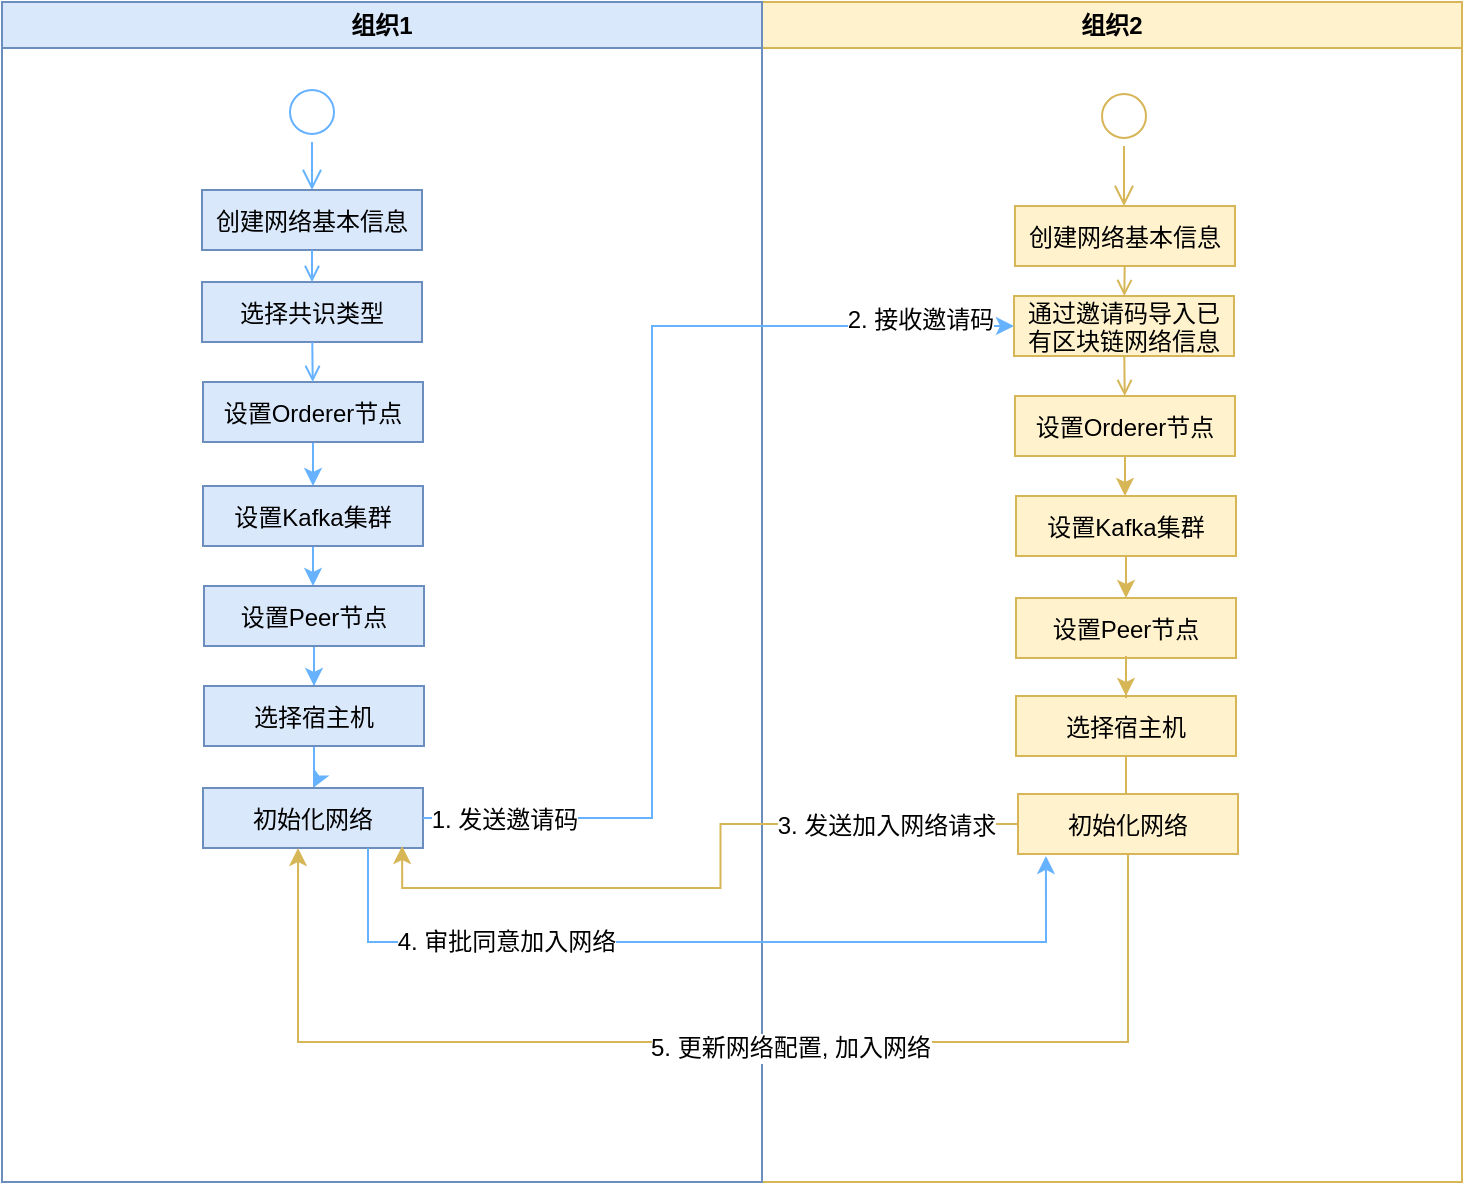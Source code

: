 <mxfile version="11.3.1" type="github" pages="1"><diagram id="x8NNEcimUP0-5_pCZJzI" name="Page-1"><mxGraphModel dx="1096" dy="633" grid="0" gridSize="10" guides="1" tooltips="1" connect="1" arrows="1" fold="1" page="1" pageScale="1" pageWidth="3300" pageHeight="4681" math="0" shadow="0"><root><mxCell id="0"/><mxCell id="1" parent="0"/><mxCell id="lI8whCjla08CDnoV7UKN-1" value="组织2" style="swimlane;whiteSpace=wrap;startSize=23;fillColor=#fff2cc;strokeColor=#d6b656;" parent="1" vertex="1"><mxGeometry x="420" y="40" width="350" height="590" as="geometry"/></mxCell><mxCell id="lI8whCjla08CDnoV7UKN-2" value="" style="ellipse;shape=startState;fillColor=none;strokeColor=#d6b656;" parent="lI8whCjla08CDnoV7UKN-1" vertex="1"><mxGeometry x="166" y="42" width="30" height="30" as="geometry"/></mxCell><mxCell id="lI8whCjla08CDnoV7UKN-3" value="" style="edgeStyle=elbowEdgeStyle;elbow=horizontal;verticalAlign=bottom;endArrow=open;endSize=8;strokeColor=#d6b656;endFill=1;rounded=0;fillColor=#fff2cc;" parent="lI8whCjla08CDnoV7UKN-1" target="lI8whCjla08CDnoV7UKN-4" edge="1"><mxGeometry x="1" y="-88" as="geometry"><mxPoint x="16" y="-18" as="targetPoint"/><mxPoint x="181" y="72" as="sourcePoint"/></mxGeometry></mxCell><mxCell id="lI8whCjla08CDnoV7UKN-4" value="创建网络基本信息" style="fillColor=#fff2cc;strokeColor=#d6b656;" parent="lI8whCjla08CDnoV7UKN-1" vertex="1"><mxGeometry x="126.5" y="102" width="110" height="30" as="geometry"/></mxCell><mxCell id="lI8whCjla08CDnoV7UKN-5" value="通过邀请码导入已&#10;有区块链网络信息" style="fillColor=#fff2cc;strokeColor=#d6b656;" parent="lI8whCjla08CDnoV7UKN-1" vertex="1"><mxGeometry x="126" y="147" width="110" height="30" as="geometry"/></mxCell><mxCell id="lI8whCjla08CDnoV7UKN-6" value="" style="endArrow=open;strokeColor=#d6b656;endFill=1;rounded=0;fillColor=#fff2cc;" parent="lI8whCjla08CDnoV7UKN-1" source="lI8whCjla08CDnoV7UKN-4" target="lI8whCjla08CDnoV7UKN-5" edge="1"><mxGeometry relative="1" as="geometry"/></mxCell><mxCell id="lI8whCjla08CDnoV7UKN-7" value="设置Orderer节点" style="fillColor=#fff2cc;strokeColor=#d6b656;" parent="lI8whCjla08CDnoV7UKN-1" vertex="1"><mxGeometry x="126.5" y="197" width="110" height="30" as="geometry"/></mxCell><mxCell id="lI8whCjla08CDnoV7UKN-8" value="设置Kafka集群" style="fillColor=#fff2cc;strokeColor=#d6b656;" parent="lI8whCjla08CDnoV7UKN-1" vertex="1"><mxGeometry x="127" y="247" width="110" height="30" as="geometry"/></mxCell><mxCell id="lI8whCjla08CDnoV7UKN-9" value="" style="edgeStyle=orthogonalEdgeStyle;rounded=0;orthogonalLoop=1;jettySize=auto;html=1;strokeColor=#d6b656;fillColor=#fff2cc;" parent="lI8whCjla08CDnoV7UKN-1" source="lI8whCjla08CDnoV7UKN-7" target="lI8whCjla08CDnoV7UKN-8" edge="1"><mxGeometry relative="1" as="geometry"/></mxCell><mxCell id="lI8whCjla08CDnoV7UKN-10" value="设置Peer节点" style="fillColor=#fff2cc;strokeColor=#d6b656;" parent="lI8whCjla08CDnoV7UKN-1" vertex="1"><mxGeometry x="127" y="298" width="110" height="30" as="geometry"/></mxCell><mxCell id="lI8whCjla08CDnoV7UKN-11" value="" style="edgeStyle=orthogonalEdgeStyle;rounded=0;orthogonalLoop=1;jettySize=auto;html=1;strokeColor=#d6b656;fillColor=#fff2cc;" parent="lI8whCjla08CDnoV7UKN-1" source="lI8whCjla08CDnoV7UKN-8" target="lI8whCjla08CDnoV7UKN-10" edge="1"><mxGeometry relative="1" as="geometry"/></mxCell><mxCell id="lI8whCjla08CDnoV7UKN-12" value="选择宿主机" style="fillColor=#fff2cc;strokeColor=#d6b656;" parent="lI8whCjla08CDnoV7UKN-1" vertex="1"><mxGeometry x="127" y="347" width="110" height="30" as="geometry"/></mxCell><mxCell id="lI8whCjla08CDnoV7UKN-13" value="" style="edgeStyle=orthogonalEdgeStyle;rounded=0;orthogonalLoop=1;jettySize=auto;html=1;strokeColor=#d6b656;fillColor=#fff2cc;" parent="lI8whCjla08CDnoV7UKN-1" source="lI8whCjla08CDnoV7UKN-10" target="lI8whCjla08CDnoV7UKN-12" edge="1"><mxGeometry relative="1" as="geometry"/></mxCell><mxCell id="lI8whCjla08CDnoV7UKN-14" value="" style="edgeStyle=orthogonalEdgeStyle;rounded=0;orthogonalLoop=1;jettySize=auto;html=1;strokeColor=#d6b656;fillColor=#fff2cc;" parent="lI8whCjla08CDnoV7UKN-1" source="lI8whCjla08CDnoV7UKN-12" edge="1"><mxGeometry relative="1" as="geometry"><mxPoint x="182" y="396" as="targetPoint"/></mxGeometry></mxCell><mxCell id="lI8whCjla08CDnoV7UKN-15" value="" style="endArrow=open;strokeColor=#d6b656;endFill=1;rounded=0;fillColor=#fff2cc;" parent="lI8whCjla08CDnoV7UKN-1" source="lI8whCjla08CDnoV7UKN-5" target="lI8whCjla08CDnoV7UKN-7" edge="1"><mxGeometry relative="1" as="geometry"/></mxCell><mxCell id="lI8whCjla08CDnoV7UKN-16" value="初始化网络" style="fillColor=#fff2cc;strokeColor=#d6b656;" parent="lI8whCjla08CDnoV7UKN-1" vertex="1"><mxGeometry x="128" y="396" width="110" height="30" as="geometry"/></mxCell><mxCell id="lI8whCjla08CDnoV7UKN-17" value="组织1" style="swimlane;whiteSpace=wrap;fillColor=#dae8fc;strokeColor=#6c8ebf;" parent="1" vertex="1"><mxGeometry x="40" y="40" width="380" height="590" as="geometry"/></mxCell><mxCell id="lI8whCjla08CDnoV7UKN-18" value="" style="ellipse;shape=startState;fillColor=none;strokeColor=#66B2FF;" parent="lI8whCjla08CDnoV7UKN-17" vertex="1"><mxGeometry x="140" y="40" width="30" height="30" as="geometry"/></mxCell><mxCell id="lI8whCjla08CDnoV7UKN-19" value="" style="edgeStyle=elbowEdgeStyle;elbow=horizontal;verticalAlign=bottom;endArrow=open;endSize=8;strokeColor=#66B2FF;endFill=1;rounded=0" parent="lI8whCjla08CDnoV7UKN-17" source="lI8whCjla08CDnoV7UKN-18" target="lI8whCjla08CDnoV7UKN-20" edge="1"><mxGeometry x="140" y="40" as="geometry"><mxPoint x="155" y="110" as="targetPoint"/></mxGeometry></mxCell><mxCell id="lI8whCjla08CDnoV7UKN-20" value="创建网络基本信息" style="fillColor=#dae8fc;strokeColor=#6c8ebf;" parent="lI8whCjla08CDnoV7UKN-17" vertex="1"><mxGeometry x="100" y="94" width="110" height="30" as="geometry"/></mxCell><mxCell id="lI8whCjla08CDnoV7UKN-21" value="选择共识类型" style="fillColor=#dae8fc;strokeColor=#6c8ebf;" parent="lI8whCjla08CDnoV7UKN-17" vertex="1"><mxGeometry x="100" y="140" width="110" height="30" as="geometry"/></mxCell><mxCell id="lI8whCjla08CDnoV7UKN-22" value="" style="endArrow=open;strokeColor=#66B2FF;endFill=1;rounded=0" parent="lI8whCjla08CDnoV7UKN-17" source="lI8whCjla08CDnoV7UKN-20" target="lI8whCjla08CDnoV7UKN-21" edge="1"><mxGeometry relative="1" as="geometry"/></mxCell><mxCell id="lI8whCjla08CDnoV7UKN-23" value="" style="edgeStyle=orthogonalEdgeStyle;rounded=0;orthogonalLoop=1;jettySize=auto;html=1;strokeColor=#66B2FF;" parent="lI8whCjla08CDnoV7UKN-17" source="lI8whCjla08CDnoV7UKN-24" target="lI8whCjla08CDnoV7UKN-26" edge="1"><mxGeometry relative="1" as="geometry"/></mxCell><mxCell id="lI8whCjla08CDnoV7UKN-24" value="设置Orderer节点" style="fillColor=#dae8fc;strokeColor=#6c8ebf;" parent="lI8whCjla08CDnoV7UKN-17" vertex="1"><mxGeometry x="100.5" y="190" width="110" height="30" as="geometry"/></mxCell><mxCell id="lI8whCjla08CDnoV7UKN-25" value="" style="edgeStyle=orthogonalEdgeStyle;rounded=0;orthogonalLoop=1;jettySize=auto;html=1;strokeColor=#66B2FF;" parent="lI8whCjla08CDnoV7UKN-17" source="lI8whCjla08CDnoV7UKN-26" target="lI8whCjla08CDnoV7UKN-28" edge="1"><mxGeometry relative="1" as="geometry"/></mxCell><mxCell id="lI8whCjla08CDnoV7UKN-26" value="设置Kafka集群" style="fillColor=#dae8fc;strokeColor=#6c8ebf;" parent="lI8whCjla08CDnoV7UKN-17" vertex="1"><mxGeometry x="100.5" y="242" width="110" height="30" as="geometry"/></mxCell><mxCell id="lI8whCjla08CDnoV7UKN-27" value="" style="edgeStyle=orthogonalEdgeStyle;rounded=0;orthogonalLoop=1;jettySize=auto;html=1;strokeColor=#66B2FF;" parent="lI8whCjla08CDnoV7UKN-17" source="lI8whCjla08CDnoV7UKN-28" target="lI8whCjla08CDnoV7UKN-30" edge="1"><mxGeometry relative="1" as="geometry"/></mxCell><mxCell id="lI8whCjla08CDnoV7UKN-28" value="设置Peer节点" style="fillColor=#dae8fc;strokeColor=#6c8ebf;" parent="lI8whCjla08CDnoV7UKN-17" vertex="1"><mxGeometry x="101" y="292" width="110" height="30" as="geometry"/></mxCell><mxCell id="lI8whCjla08CDnoV7UKN-29" value="" style="edgeStyle=orthogonalEdgeStyle;rounded=0;orthogonalLoop=1;jettySize=auto;html=1;strokeColor=#66B2FF;" parent="lI8whCjla08CDnoV7UKN-17" source="lI8whCjla08CDnoV7UKN-30" target="lI8whCjla08CDnoV7UKN-31" edge="1"><mxGeometry relative="1" as="geometry"/></mxCell><mxCell id="lI8whCjla08CDnoV7UKN-30" value="选择宿主机" style="fillColor=#dae8fc;strokeColor=#6c8ebf;" parent="lI8whCjla08CDnoV7UKN-17" vertex="1"><mxGeometry x="101" y="342" width="110" height="30" as="geometry"/></mxCell><mxCell id="lI8whCjla08CDnoV7UKN-31" value="初始化网络" style="fillColor=#dae8fc;strokeColor=#6c8ebf;" parent="lI8whCjla08CDnoV7UKN-17" vertex="1"><mxGeometry x="100.5" y="393" width="110" height="30" as="geometry"/></mxCell><mxCell id="lI8whCjla08CDnoV7UKN-32" value="" style="endArrow=open;strokeColor=#66B2FF;endFill=1;rounded=0" parent="lI8whCjla08CDnoV7UKN-17" source="lI8whCjla08CDnoV7UKN-21" target="lI8whCjla08CDnoV7UKN-24" edge="1"><mxGeometry relative="1" as="geometry"/></mxCell><mxCell id="lI8whCjla08CDnoV7UKN-33" style="edgeStyle=orthogonalEdgeStyle;rounded=0;orthogonalLoop=1;jettySize=auto;html=1;exitX=1;exitY=0.5;exitDx=0;exitDy=0;entryX=0;entryY=0.5;entryDx=0;entryDy=0;strokeColor=#66B2FF;" parent="1" source="lI8whCjla08CDnoV7UKN-31" target="lI8whCjla08CDnoV7UKN-5" edge="1"><mxGeometry relative="1" as="geometry"><Array as="points"><mxPoint x="365" y="448"/><mxPoint x="365" y="202"/></Array></mxGeometry></mxCell><mxCell id="lI8whCjla08CDnoV7UKN-34" value="1. 发送邀请码" style="text;html=1;resizable=0;points=[];align=center;verticalAlign=middle;labelBackgroundColor=#ffffff;" parent="lI8whCjla08CDnoV7UKN-33" vertex="1" connectable="0"><mxGeometry x="-0.852" y="-1" relative="1" as="geometry"><mxPoint as="offset"/></mxGeometry></mxCell><mxCell id="lI8whCjla08CDnoV7UKN-35" value="2. 接收邀请码" style="text;html=1;resizable=0;points=[];align=center;verticalAlign=middle;labelBackgroundColor=#ffffff;" parent="lI8whCjla08CDnoV7UKN-33" vertex="1" connectable="0"><mxGeometry x="0.808" y="3" relative="1" as="geometry"><mxPoint x="5" as="offset"/></mxGeometry></mxCell><mxCell id="lI8whCjla08CDnoV7UKN-36" style="edgeStyle=orthogonalEdgeStyle;rounded=0;orthogonalLoop=1;jettySize=auto;html=1;exitX=0;exitY=0.5;exitDx=0;exitDy=0;entryX=0.905;entryY=0.967;entryDx=0;entryDy=0;entryPerimeter=0;strokeColor=#d6b656;fillColor=#fff2cc;" parent="1" source="lI8whCjla08CDnoV7UKN-16" target="lI8whCjla08CDnoV7UKN-31" edge="1"><mxGeometry relative="1" as="geometry"/></mxCell><mxCell id="lI8whCjla08CDnoV7UKN-37" value="3. 发送加入网络请求" style="text;html=1;resizable=0;points=[];align=center;verticalAlign=middle;labelBackgroundColor=#ffffff;" parent="lI8whCjla08CDnoV7UKN-36" vertex="1" connectable="0"><mxGeometry x="-0.429" y="1" relative="1" as="geometry"><mxPoint x="37" as="offset"/></mxGeometry></mxCell><mxCell id="lI8whCjla08CDnoV7UKN-38" style="edgeStyle=orthogonalEdgeStyle;rounded=0;orthogonalLoop=1;jettySize=auto;html=1;exitX=0.75;exitY=1;exitDx=0;exitDy=0;entryX=0.127;entryY=1.033;entryDx=0;entryDy=0;entryPerimeter=0;strokeColor=#66B2FF;" parent="1" source="lI8whCjla08CDnoV7UKN-31" target="lI8whCjla08CDnoV7UKN-16" edge="1"><mxGeometry relative="1" as="geometry"><Array as="points"><mxPoint x="223" y="510"/><mxPoint x="562" y="510"/></Array></mxGeometry></mxCell><mxCell id="lI8whCjla08CDnoV7UKN-39" value="4. 审批同意加入网络" style="text;html=1;resizable=0;points=[];align=center;verticalAlign=middle;labelBackgroundColor=#ffffff;" parent="lI8whCjla08CDnoV7UKN-38" vertex="1" connectable="0"><mxGeometry x="-0.781" y="31" relative="1" as="geometry"><mxPoint x="69" y="31" as="offset"/></mxGeometry></mxCell><mxCell id="lI8whCjla08CDnoV7UKN-40" style="edgeStyle=orthogonalEdgeStyle;rounded=0;orthogonalLoop=1;jettySize=auto;html=1;exitX=0.5;exitY=1;exitDx=0;exitDy=0;entryX=0.432;entryY=1;entryDx=0;entryDy=0;entryPerimeter=0;strokeColor=#d6b656;fillColor=#fff2cc;" parent="1" source="lI8whCjla08CDnoV7UKN-16" target="lI8whCjla08CDnoV7UKN-31" edge="1"><mxGeometry relative="1" as="geometry"><Array as="points"><mxPoint x="603" y="560"/><mxPoint x="188" y="560"/></Array></mxGeometry></mxCell><mxCell id="lI8whCjla08CDnoV7UKN-41" value="5. 更新网络配置, 加入网络" style="text;html=1;resizable=0;points=[];align=center;verticalAlign=middle;labelBackgroundColor=#ffffff;" parent="lI8whCjla08CDnoV7UKN-40" vertex="1" connectable="0"><mxGeometry x="-0.132" y="3" relative="1" as="geometry"><mxPoint as="offset"/></mxGeometry></mxCell></root></mxGraphModel></diagram></mxfile>